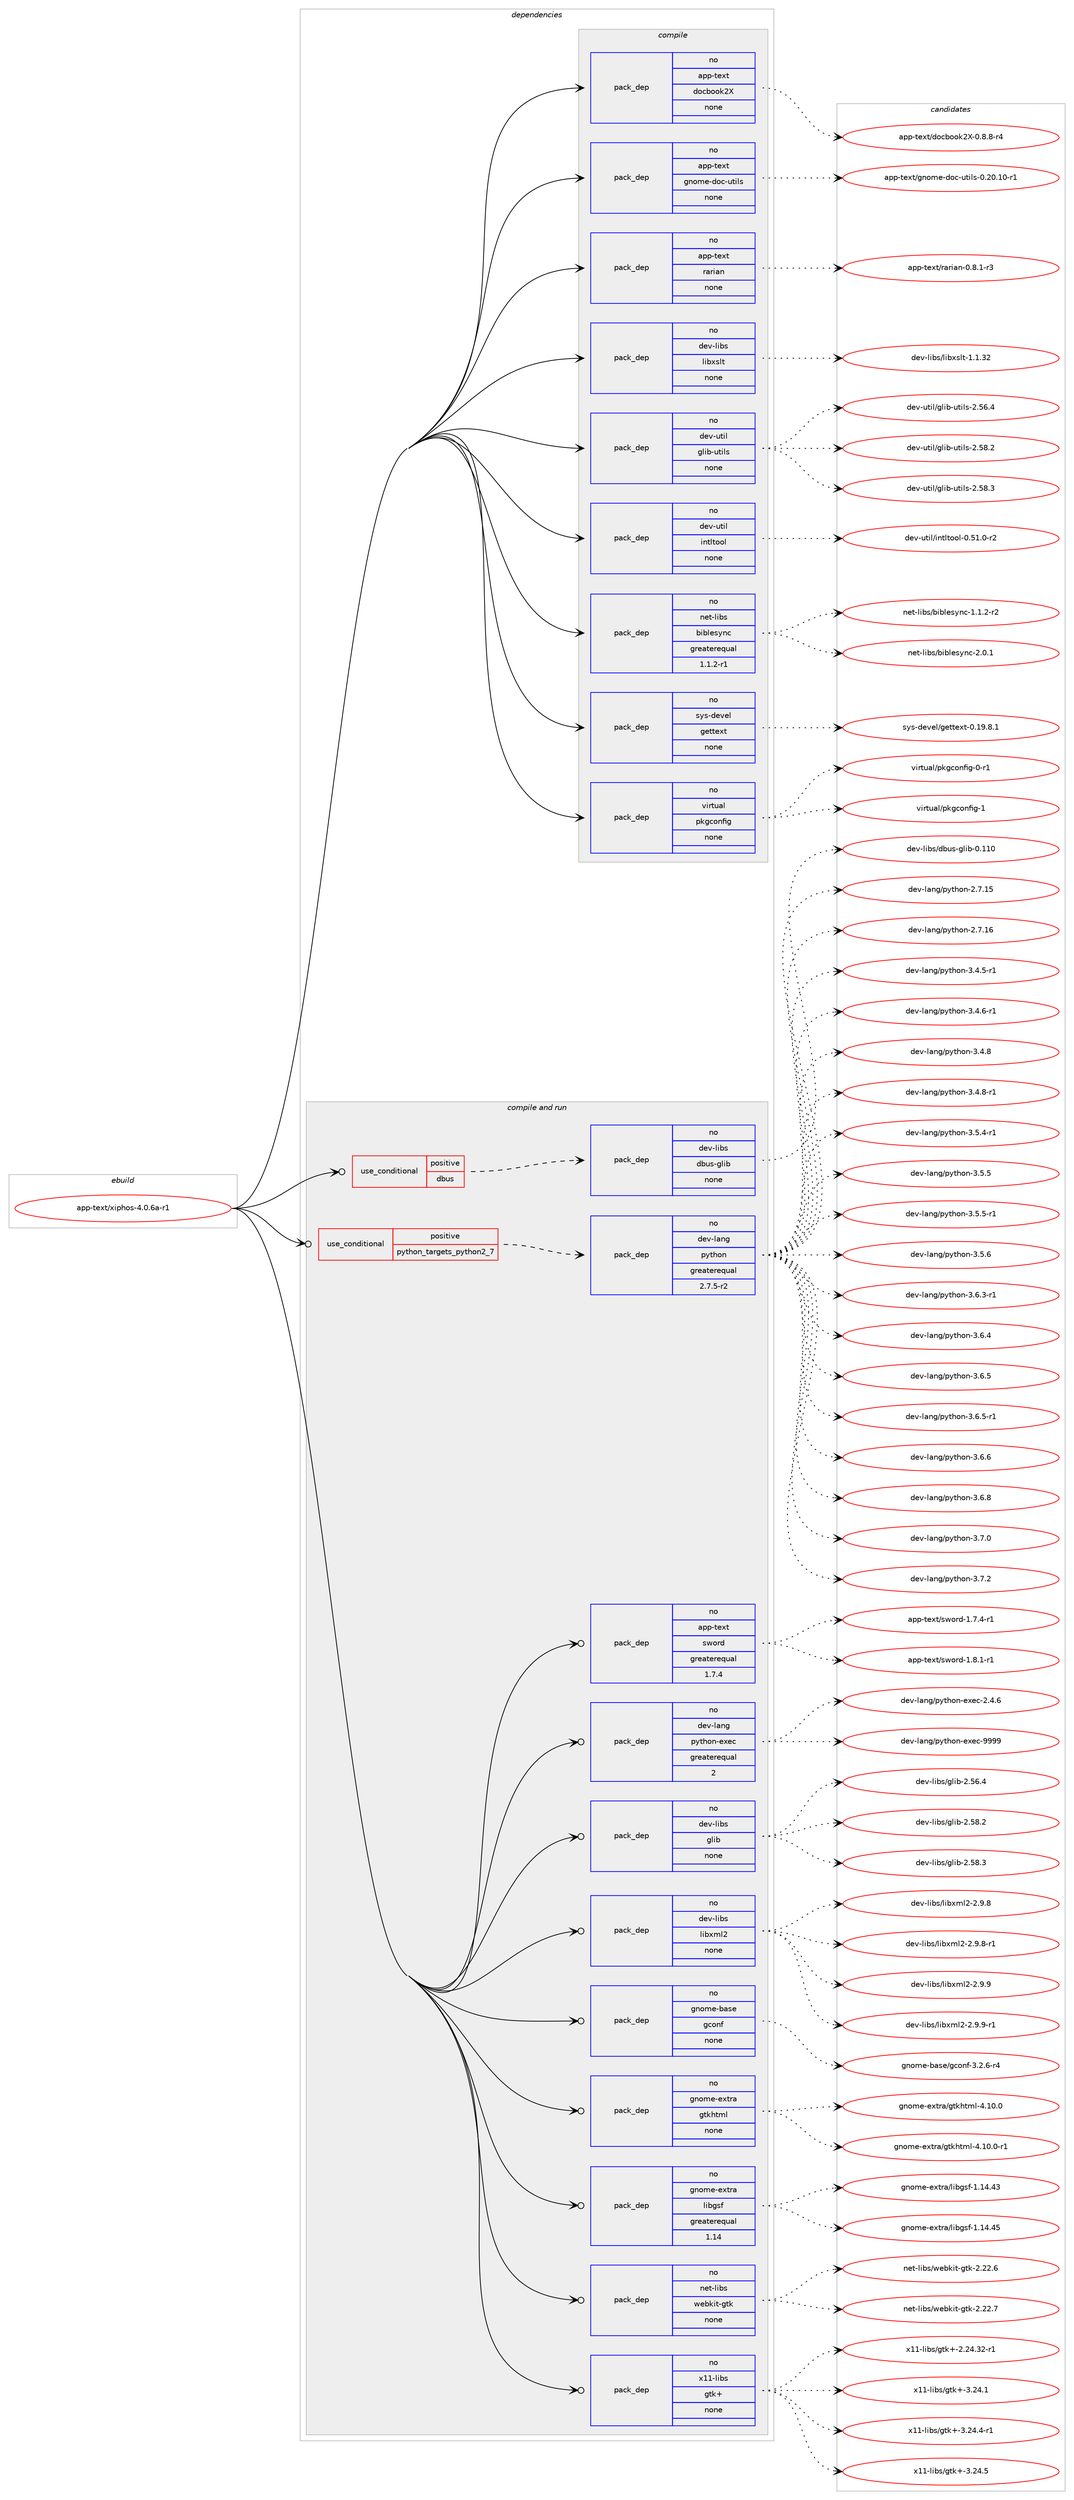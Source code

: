 digraph prolog {

# *************
# Graph options
# *************

newrank=true;
concentrate=true;
compound=true;
graph [rankdir=LR,fontname=Helvetica,fontsize=10,ranksep=1.5];#, ranksep=2.5, nodesep=0.2];
edge  [arrowhead=vee];
node  [fontname=Helvetica,fontsize=10];

# **********
# The ebuild
# **********

subgraph cluster_leftcol {
color=gray;
rank=same;
label=<<i>ebuild</i>>;
id [label="app-text/xiphos-4.0.6a-r1", color=red, width=4, href="../app-text/xiphos-4.0.6a-r1.svg"];
}

# ****************
# The dependencies
# ****************

subgraph cluster_midcol {
color=gray;
label=<<i>dependencies</i>>;
subgraph cluster_compile {
fillcolor="#eeeeee";
style=filled;
label=<<i>compile</i>>;
subgraph pack936586 {
dependency1313473 [label=<<TABLE BORDER="0" CELLBORDER="1" CELLSPACING="0" CELLPADDING="4" WIDTH="220"><TR><TD ROWSPAN="6" CELLPADDING="30">pack_dep</TD></TR><TR><TD WIDTH="110">no</TD></TR><TR><TD>app-text</TD></TR><TR><TD>docbook2X</TD></TR><TR><TD>none</TD></TR><TR><TD></TD></TR></TABLE>>, shape=none, color=blue];
}
id:e -> dependency1313473:w [weight=20,style="solid",arrowhead="vee"];
subgraph pack936587 {
dependency1313474 [label=<<TABLE BORDER="0" CELLBORDER="1" CELLSPACING="0" CELLPADDING="4" WIDTH="220"><TR><TD ROWSPAN="6" CELLPADDING="30">pack_dep</TD></TR><TR><TD WIDTH="110">no</TD></TR><TR><TD>app-text</TD></TR><TR><TD>gnome-doc-utils</TD></TR><TR><TD>none</TD></TR><TR><TD></TD></TR></TABLE>>, shape=none, color=blue];
}
id:e -> dependency1313474:w [weight=20,style="solid",arrowhead="vee"];
subgraph pack936588 {
dependency1313475 [label=<<TABLE BORDER="0" CELLBORDER="1" CELLSPACING="0" CELLPADDING="4" WIDTH="220"><TR><TD ROWSPAN="6" CELLPADDING="30">pack_dep</TD></TR><TR><TD WIDTH="110">no</TD></TR><TR><TD>app-text</TD></TR><TR><TD>rarian</TD></TR><TR><TD>none</TD></TR><TR><TD></TD></TR></TABLE>>, shape=none, color=blue];
}
id:e -> dependency1313475:w [weight=20,style="solid",arrowhead="vee"];
subgraph pack936589 {
dependency1313476 [label=<<TABLE BORDER="0" CELLBORDER="1" CELLSPACING="0" CELLPADDING="4" WIDTH="220"><TR><TD ROWSPAN="6" CELLPADDING="30">pack_dep</TD></TR><TR><TD WIDTH="110">no</TD></TR><TR><TD>dev-libs</TD></TR><TR><TD>libxslt</TD></TR><TR><TD>none</TD></TR><TR><TD></TD></TR></TABLE>>, shape=none, color=blue];
}
id:e -> dependency1313476:w [weight=20,style="solid",arrowhead="vee"];
subgraph pack936590 {
dependency1313477 [label=<<TABLE BORDER="0" CELLBORDER="1" CELLSPACING="0" CELLPADDING="4" WIDTH="220"><TR><TD ROWSPAN="6" CELLPADDING="30">pack_dep</TD></TR><TR><TD WIDTH="110">no</TD></TR><TR><TD>dev-util</TD></TR><TR><TD>glib-utils</TD></TR><TR><TD>none</TD></TR><TR><TD></TD></TR></TABLE>>, shape=none, color=blue];
}
id:e -> dependency1313477:w [weight=20,style="solid",arrowhead="vee"];
subgraph pack936591 {
dependency1313478 [label=<<TABLE BORDER="0" CELLBORDER="1" CELLSPACING="0" CELLPADDING="4" WIDTH="220"><TR><TD ROWSPAN="6" CELLPADDING="30">pack_dep</TD></TR><TR><TD WIDTH="110">no</TD></TR><TR><TD>dev-util</TD></TR><TR><TD>intltool</TD></TR><TR><TD>none</TD></TR><TR><TD></TD></TR></TABLE>>, shape=none, color=blue];
}
id:e -> dependency1313478:w [weight=20,style="solid",arrowhead="vee"];
subgraph pack936592 {
dependency1313479 [label=<<TABLE BORDER="0" CELLBORDER="1" CELLSPACING="0" CELLPADDING="4" WIDTH="220"><TR><TD ROWSPAN="6" CELLPADDING="30">pack_dep</TD></TR><TR><TD WIDTH="110">no</TD></TR><TR><TD>net-libs</TD></TR><TR><TD>biblesync</TD></TR><TR><TD>greaterequal</TD></TR><TR><TD>1.1.2-r1</TD></TR></TABLE>>, shape=none, color=blue];
}
id:e -> dependency1313479:w [weight=20,style="solid",arrowhead="vee"];
subgraph pack936593 {
dependency1313480 [label=<<TABLE BORDER="0" CELLBORDER="1" CELLSPACING="0" CELLPADDING="4" WIDTH="220"><TR><TD ROWSPAN="6" CELLPADDING="30">pack_dep</TD></TR><TR><TD WIDTH="110">no</TD></TR><TR><TD>sys-devel</TD></TR><TR><TD>gettext</TD></TR><TR><TD>none</TD></TR><TR><TD></TD></TR></TABLE>>, shape=none, color=blue];
}
id:e -> dependency1313480:w [weight=20,style="solid",arrowhead="vee"];
subgraph pack936594 {
dependency1313481 [label=<<TABLE BORDER="0" CELLBORDER="1" CELLSPACING="0" CELLPADDING="4" WIDTH="220"><TR><TD ROWSPAN="6" CELLPADDING="30">pack_dep</TD></TR><TR><TD WIDTH="110">no</TD></TR><TR><TD>virtual</TD></TR><TR><TD>pkgconfig</TD></TR><TR><TD>none</TD></TR><TR><TD></TD></TR></TABLE>>, shape=none, color=blue];
}
id:e -> dependency1313481:w [weight=20,style="solid",arrowhead="vee"];
}
subgraph cluster_compileandrun {
fillcolor="#eeeeee";
style=filled;
label=<<i>compile and run</i>>;
subgraph cond356315 {
dependency1313482 [label=<<TABLE BORDER="0" CELLBORDER="1" CELLSPACING="0" CELLPADDING="4"><TR><TD ROWSPAN="3" CELLPADDING="10">use_conditional</TD></TR><TR><TD>positive</TD></TR><TR><TD>dbus</TD></TR></TABLE>>, shape=none, color=red];
subgraph pack936595 {
dependency1313483 [label=<<TABLE BORDER="0" CELLBORDER="1" CELLSPACING="0" CELLPADDING="4" WIDTH="220"><TR><TD ROWSPAN="6" CELLPADDING="30">pack_dep</TD></TR><TR><TD WIDTH="110">no</TD></TR><TR><TD>dev-libs</TD></TR><TR><TD>dbus-glib</TD></TR><TR><TD>none</TD></TR><TR><TD></TD></TR></TABLE>>, shape=none, color=blue];
}
dependency1313482:e -> dependency1313483:w [weight=20,style="dashed",arrowhead="vee"];
}
id:e -> dependency1313482:w [weight=20,style="solid",arrowhead="odotvee"];
subgraph cond356316 {
dependency1313484 [label=<<TABLE BORDER="0" CELLBORDER="1" CELLSPACING="0" CELLPADDING="4"><TR><TD ROWSPAN="3" CELLPADDING="10">use_conditional</TD></TR><TR><TD>positive</TD></TR><TR><TD>python_targets_python2_7</TD></TR></TABLE>>, shape=none, color=red];
subgraph pack936596 {
dependency1313485 [label=<<TABLE BORDER="0" CELLBORDER="1" CELLSPACING="0" CELLPADDING="4" WIDTH="220"><TR><TD ROWSPAN="6" CELLPADDING="30">pack_dep</TD></TR><TR><TD WIDTH="110">no</TD></TR><TR><TD>dev-lang</TD></TR><TR><TD>python</TD></TR><TR><TD>greaterequal</TD></TR><TR><TD>2.7.5-r2</TD></TR></TABLE>>, shape=none, color=blue];
}
dependency1313484:e -> dependency1313485:w [weight=20,style="dashed",arrowhead="vee"];
}
id:e -> dependency1313484:w [weight=20,style="solid",arrowhead="odotvee"];
subgraph pack936597 {
dependency1313486 [label=<<TABLE BORDER="0" CELLBORDER="1" CELLSPACING="0" CELLPADDING="4" WIDTH="220"><TR><TD ROWSPAN="6" CELLPADDING="30">pack_dep</TD></TR><TR><TD WIDTH="110">no</TD></TR><TR><TD>app-text</TD></TR><TR><TD>sword</TD></TR><TR><TD>greaterequal</TD></TR><TR><TD>1.7.4</TD></TR></TABLE>>, shape=none, color=blue];
}
id:e -> dependency1313486:w [weight=20,style="solid",arrowhead="odotvee"];
subgraph pack936598 {
dependency1313487 [label=<<TABLE BORDER="0" CELLBORDER="1" CELLSPACING="0" CELLPADDING="4" WIDTH="220"><TR><TD ROWSPAN="6" CELLPADDING="30">pack_dep</TD></TR><TR><TD WIDTH="110">no</TD></TR><TR><TD>dev-lang</TD></TR><TR><TD>python-exec</TD></TR><TR><TD>greaterequal</TD></TR><TR><TD>2</TD></TR></TABLE>>, shape=none, color=blue];
}
id:e -> dependency1313487:w [weight=20,style="solid",arrowhead="odotvee"];
subgraph pack936599 {
dependency1313488 [label=<<TABLE BORDER="0" CELLBORDER="1" CELLSPACING="0" CELLPADDING="4" WIDTH="220"><TR><TD ROWSPAN="6" CELLPADDING="30">pack_dep</TD></TR><TR><TD WIDTH="110">no</TD></TR><TR><TD>dev-libs</TD></TR><TR><TD>glib</TD></TR><TR><TD>none</TD></TR><TR><TD></TD></TR></TABLE>>, shape=none, color=blue];
}
id:e -> dependency1313488:w [weight=20,style="solid",arrowhead="odotvee"];
subgraph pack936600 {
dependency1313489 [label=<<TABLE BORDER="0" CELLBORDER="1" CELLSPACING="0" CELLPADDING="4" WIDTH="220"><TR><TD ROWSPAN="6" CELLPADDING="30">pack_dep</TD></TR><TR><TD WIDTH="110">no</TD></TR><TR><TD>dev-libs</TD></TR><TR><TD>libxml2</TD></TR><TR><TD>none</TD></TR><TR><TD></TD></TR></TABLE>>, shape=none, color=blue];
}
id:e -> dependency1313489:w [weight=20,style="solid",arrowhead="odotvee"];
subgraph pack936601 {
dependency1313490 [label=<<TABLE BORDER="0" CELLBORDER="1" CELLSPACING="0" CELLPADDING="4" WIDTH="220"><TR><TD ROWSPAN="6" CELLPADDING="30">pack_dep</TD></TR><TR><TD WIDTH="110">no</TD></TR><TR><TD>gnome-base</TD></TR><TR><TD>gconf</TD></TR><TR><TD>none</TD></TR><TR><TD></TD></TR></TABLE>>, shape=none, color=blue];
}
id:e -> dependency1313490:w [weight=20,style="solid",arrowhead="odotvee"];
subgraph pack936602 {
dependency1313491 [label=<<TABLE BORDER="0" CELLBORDER="1" CELLSPACING="0" CELLPADDING="4" WIDTH="220"><TR><TD ROWSPAN="6" CELLPADDING="30">pack_dep</TD></TR><TR><TD WIDTH="110">no</TD></TR><TR><TD>gnome-extra</TD></TR><TR><TD>gtkhtml</TD></TR><TR><TD>none</TD></TR><TR><TD></TD></TR></TABLE>>, shape=none, color=blue];
}
id:e -> dependency1313491:w [weight=20,style="solid",arrowhead="odotvee"];
subgraph pack936603 {
dependency1313492 [label=<<TABLE BORDER="0" CELLBORDER="1" CELLSPACING="0" CELLPADDING="4" WIDTH="220"><TR><TD ROWSPAN="6" CELLPADDING="30">pack_dep</TD></TR><TR><TD WIDTH="110">no</TD></TR><TR><TD>gnome-extra</TD></TR><TR><TD>libgsf</TD></TR><TR><TD>greaterequal</TD></TR><TR><TD>1.14</TD></TR></TABLE>>, shape=none, color=blue];
}
id:e -> dependency1313492:w [weight=20,style="solid",arrowhead="odotvee"];
subgraph pack936604 {
dependency1313493 [label=<<TABLE BORDER="0" CELLBORDER="1" CELLSPACING="0" CELLPADDING="4" WIDTH="220"><TR><TD ROWSPAN="6" CELLPADDING="30">pack_dep</TD></TR><TR><TD WIDTH="110">no</TD></TR><TR><TD>net-libs</TD></TR><TR><TD>webkit-gtk</TD></TR><TR><TD>none</TD></TR><TR><TD></TD></TR></TABLE>>, shape=none, color=blue];
}
id:e -> dependency1313493:w [weight=20,style="solid",arrowhead="odotvee"];
subgraph pack936605 {
dependency1313494 [label=<<TABLE BORDER="0" CELLBORDER="1" CELLSPACING="0" CELLPADDING="4" WIDTH="220"><TR><TD ROWSPAN="6" CELLPADDING="30">pack_dep</TD></TR><TR><TD WIDTH="110">no</TD></TR><TR><TD>x11-libs</TD></TR><TR><TD>gtk+</TD></TR><TR><TD>none</TD></TR><TR><TD></TD></TR></TABLE>>, shape=none, color=blue];
}
id:e -> dependency1313494:w [weight=20,style="solid",arrowhead="odotvee"];
}
subgraph cluster_run {
fillcolor="#eeeeee";
style=filled;
label=<<i>run</i>>;
}
}

# **************
# The candidates
# **************

subgraph cluster_choices {
rank=same;
color=gray;
label=<<i>candidates</i>>;

subgraph choice936586 {
color=black;
nodesep=1;
choice971121124511610112011647100111999811111110750884548465646564511452 [label="app-text/docbook2X-0.8.8-r4", color=red, width=4,href="../app-text/docbook2X-0.8.8-r4.svg"];
dependency1313473:e -> choice971121124511610112011647100111999811111110750884548465646564511452:w [style=dotted,weight="100"];
}
subgraph choice936587 {
color=black;
nodesep=1;
choice97112112451161011201164710311011110910145100111994511711610510811545484650484649484511449 [label="app-text/gnome-doc-utils-0.20.10-r1", color=red, width=4,href="../app-text/gnome-doc-utils-0.20.10-r1.svg"];
dependency1313474:e -> choice97112112451161011201164710311011110910145100111994511711610510811545484650484649484511449:w [style=dotted,weight="100"];
}
subgraph choice936588 {
color=black;
nodesep=1;
choice97112112451161011201164711497114105971104548465646494511451 [label="app-text/rarian-0.8.1-r3", color=red, width=4,href="../app-text/rarian-0.8.1-r3.svg"];
dependency1313475:e -> choice97112112451161011201164711497114105971104548465646494511451:w [style=dotted,weight="100"];
}
subgraph choice936589 {
color=black;
nodesep=1;
choice1001011184510810598115471081059812011510811645494649465150 [label="dev-libs/libxslt-1.1.32", color=red, width=4,href="../dev-libs/libxslt-1.1.32.svg"];
dependency1313476:e -> choice1001011184510810598115471081059812011510811645494649465150:w [style=dotted,weight="100"];
}
subgraph choice936590 {
color=black;
nodesep=1;
choice1001011184511711610510847103108105984511711610510811545504653544652 [label="dev-util/glib-utils-2.56.4", color=red, width=4,href="../dev-util/glib-utils-2.56.4.svg"];
choice1001011184511711610510847103108105984511711610510811545504653564650 [label="dev-util/glib-utils-2.58.2", color=red, width=4,href="../dev-util/glib-utils-2.58.2.svg"];
choice1001011184511711610510847103108105984511711610510811545504653564651 [label="dev-util/glib-utils-2.58.3", color=red, width=4,href="../dev-util/glib-utils-2.58.3.svg"];
dependency1313477:e -> choice1001011184511711610510847103108105984511711610510811545504653544652:w [style=dotted,weight="100"];
dependency1313477:e -> choice1001011184511711610510847103108105984511711610510811545504653564650:w [style=dotted,weight="100"];
dependency1313477:e -> choice1001011184511711610510847103108105984511711610510811545504653564651:w [style=dotted,weight="100"];
}
subgraph choice936591 {
color=black;
nodesep=1;
choice1001011184511711610510847105110116108116111111108454846534946484511450 [label="dev-util/intltool-0.51.0-r2", color=red, width=4,href="../dev-util/intltool-0.51.0-r2.svg"];
dependency1313478:e -> choice1001011184511711610510847105110116108116111111108454846534946484511450:w [style=dotted,weight="100"];
}
subgraph choice936592 {
color=black;
nodesep=1;
choice1101011164510810598115479810598108101115121110994549464946504511450 [label="net-libs/biblesync-1.1.2-r2", color=red, width=4,href="../net-libs/biblesync-1.1.2-r2.svg"];
choice110101116451081059811547981059810810111512111099455046484649 [label="net-libs/biblesync-2.0.1", color=red, width=4,href="../net-libs/biblesync-2.0.1.svg"];
dependency1313479:e -> choice1101011164510810598115479810598108101115121110994549464946504511450:w [style=dotted,weight="100"];
dependency1313479:e -> choice110101116451081059811547981059810810111512111099455046484649:w [style=dotted,weight="100"];
}
subgraph choice936593 {
color=black;
nodesep=1;
choice1151211154510010111810110847103101116116101120116454846495746564649 [label="sys-devel/gettext-0.19.8.1", color=red, width=4,href="../sys-devel/gettext-0.19.8.1.svg"];
dependency1313480:e -> choice1151211154510010111810110847103101116116101120116454846495746564649:w [style=dotted,weight="100"];
}
subgraph choice936594 {
color=black;
nodesep=1;
choice11810511411611797108471121071039911111010210510345484511449 [label="virtual/pkgconfig-0-r1", color=red, width=4,href="../virtual/pkgconfig-0-r1.svg"];
choice1181051141161179710847112107103991111101021051034549 [label="virtual/pkgconfig-1", color=red, width=4,href="../virtual/pkgconfig-1.svg"];
dependency1313481:e -> choice11810511411611797108471121071039911111010210510345484511449:w [style=dotted,weight="100"];
dependency1313481:e -> choice1181051141161179710847112107103991111101021051034549:w [style=dotted,weight="100"];
}
subgraph choice936595 {
color=black;
nodesep=1;
choice100101118451081059811547100981171154510310810598454846494948 [label="dev-libs/dbus-glib-0.110", color=red, width=4,href="../dev-libs/dbus-glib-0.110.svg"];
dependency1313483:e -> choice100101118451081059811547100981171154510310810598454846494948:w [style=dotted,weight="100"];
}
subgraph choice936596 {
color=black;
nodesep=1;
choice10010111845108971101034711212111610411111045504655464953 [label="dev-lang/python-2.7.15", color=red, width=4,href="../dev-lang/python-2.7.15.svg"];
choice10010111845108971101034711212111610411111045504655464954 [label="dev-lang/python-2.7.16", color=red, width=4,href="../dev-lang/python-2.7.16.svg"];
choice1001011184510897110103471121211161041111104551465246534511449 [label="dev-lang/python-3.4.5-r1", color=red, width=4,href="../dev-lang/python-3.4.5-r1.svg"];
choice1001011184510897110103471121211161041111104551465246544511449 [label="dev-lang/python-3.4.6-r1", color=red, width=4,href="../dev-lang/python-3.4.6-r1.svg"];
choice100101118451089711010347112121116104111110455146524656 [label="dev-lang/python-3.4.8", color=red, width=4,href="../dev-lang/python-3.4.8.svg"];
choice1001011184510897110103471121211161041111104551465246564511449 [label="dev-lang/python-3.4.8-r1", color=red, width=4,href="../dev-lang/python-3.4.8-r1.svg"];
choice1001011184510897110103471121211161041111104551465346524511449 [label="dev-lang/python-3.5.4-r1", color=red, width=4,href="../dev-lang/python-3.5.4-r1.svg"];
choice100101118451089711010347112121116104111110455146534653 [label="dev-lang/python-3.5.5", color=red, width=4,href="../dev-lang/python-3.5.5.svg"];
choice1001011184510897110103471121211161041111104551465346534511449 [label="dev-lang/python-3.5.5-r1", color=red, width=4,href="../dev-lang/python-3.5.5-r1.svg"];
choice100101118451089711010347112121116104111110455146534654 [label="dev-lang/python-3.5.6", color=red, width=4,href="../dev-lang/python-3.5.6.svg"];
choice1001011184510897110103471121211161041111104551465446514511449 [label="dev-lang/python-3.6.3-r1", color=red, width=4,href="../dev-lang/python-3.6.3-r1.svg"];
choice100101118451089711010347112121116104111110455146544652 [label="dev-lang/python-3.6.4", color=red, width=4,href="../dev-lang/python-3.6.4.svg"];
choice100101118451089711010347112121116104111110455146544653 [label="dev-lang/python-3.6.5", color=red, width=4,href="../dev-lang/python-3.6.5.svg"];
choice1001011184510897110103471121211161041111104551465446534511449 [label="dev-lang/python-3.6.5-r1", color=red, width=4,href="../dev-lang/python-3.6.5-r1.svg"];
choice100101118451089711010347112121116104111110455146544654 [label="dev-lang/python-3.6.6", color=red, width=4,href="../dev-lang/python-3.6.6.svg"];
choice100101118451089711010347112121116104111110455146544656 [label="dev-lang/python-3.6.8", color=red, width=4,href="../dev-lang/python-3.6.8.svg"];
choice100101118451089711010347112121116104111110455146554648 [label="dev-lang/python-3.7.0", color=red, width=4,href="../dev-lang/python-3.7.0.svg"];
choice100101118451089711010347112121116104111110455146554650 [label="dev-lang/python-3.7.2", color=red, width=4,href="../dev-lang/python-3.7.2.svg"];
dependency1313485:e -> choice10010111845108971101034711212111610411111045504655464953:w [style=dotted,weight="100"];
dependency1313485:e -> choice10010111845108971101034711212111610411111045504655464954:w [style=dotted,weight="100"];
dependency1313485:e -> choice1001011184510897110103471121211161041111104551465246534511449:w [style=dotted,weight="100"];
dependency1313485:e -> choice1001011184510897110103471121211161041111104551465246544511449:w [style=dotted,weight="100"];
dependency1313485:e -> choice100101118451089711010347112121116104111110455146524656:w [style=dotted,weight="100"];
dependency1313485:e -> choice1001011184510897110103471121211161041111104551465246564511449:w [style=dotted,weight="100"];
dependency1313485:e -> choice1001011184510897110103471121211161041111104551465346524511449:w [style=dotted,weight="100"];
dependency1313485:e -> choice100101118451089711010347112121116104111110455146534653:w [style=dotted,weight="100"];
dependency1313485:e -> choice1001011184510897110103471121211161041111104551465346534511449:w [style=dotted,weight="100"];
dependency1313485:e -> choice100101118451089711010347112121116104111110455146534654:w [style=dotted,weight="100"];
dependency1313485:e -> choice1001011184510897110103471121211161041111104551465446514511449:w [style=dotted,weight="100"];
dependency1313485:e -> choice100101118451089711010347112121116104111110455146544652:w [style=dotted,weight="100"];
dependency1313485:e -> choice100101118451089711010347112121116104111110455146544653:w [style=dotted,weight="100"];
dependency1313485:e -> choice1001011184510897110103471121211161041111104551465446534511449:w [style=dotted,weight="100"];
dependency1313485:e -> choice100101118451089711010347112121116104111110455146544654:w [style=dotted,weight="100"];
dependency1313485:e -> choice100101118451089711010347112121116104111110455146544656:w [style=dotted,weight="100"];
dependency1313485:e -> choice100101118451089711010347112121116104111110455146554648:w [style=dotted,weight="100"];
dependency1313485:e -> choice100101118451089711010347112121116104111110455146554650:w [style=dotted,weight="100"];
}
subgraph choice936597 {
color=black;
nodesep=1;
choice9711211245116101120116471151191111141004549465546524511449 [label="app-text/sword-1.7.4-r1", color=red, width=4,href="../app-text/sword-1.7.4-r1.svg"];
choice9711211245116101120116471151191111141004549465646494511449 [label="app-text/sword-1.8.1-r1", color=red, width=4,href="../app-text/sword-1.8.1-r1.svg"];
dependency1313486:e -> choice9711211245116101120116471151191111141004549465546524511449:w [style=dotted,weight="100"];
dependency1313486:e -> choice9711211245116101120116471151191111141004549465646494511449:w [style=dotted,weight="100"];
}
subgraph choice936598 {
color=black;
nodesep=1;
choice1001011184510897110103471121211161041111104510112010199455046524654 [label="dev-lang/python-exec-2.4.6", color=red, width=4,href="../dev-lang/python-exec-2.4.6.svg"];
choice10010111845108971101034711212111610411111045101120101994557575757 [label="dev-lang/python-exec-9999", color=red, width=4,href="../dev-lang/python-exec-9999.svg"];
dependency1313487:e -> choice1001011184510897110103471121211161041111104510112010199455046524654:w [style=dotted,weight="100"];
dependency1313487:e -> choice10010111845108971101034711212111610411111045101120101994557575757:w [style=dotted,weight="100"];
}
subgraph choice936599 {
color=black;
nodesep=1;
choice1001011184510810598115471031081059845504653544652 [label="dev-libs/glib-2.56.4", color=red, width=4,href="../dev-libs/glib-2.56.4.svg"];
choice1001011184510810598115471031081059845504653564650 [label="dev-libs/glib-2.58.2", color=red, width=4,href="../dev-libs/glib-2.58.2.svg"];
choice1001011184510810598115471031081059845504653564651 [label="dev-libs/glib-2.58.3", color=red, width=4,href="../dev-libs/glib-2.58.3.svg"];
dependency1313488:e -> choice1001011184510810598115471031081059845504653544652:w [style=dotted,weight="100"];
dependency1313488:e -> choice1001011184510810598115471031081059845504653564650:w [style=dotted,weight="100"];
dependency1313488:e -> choice1001011184510810598115471031081059845504653564651:w [style=dotted,weight="100"];
}
subgraph choice936600 {
color=black;
nodesep=1;
choice1001011184510810598115471081059812010910850455046574656 [label="dev-libs/libxml2-2.9.8", color=red, width=4,href="../dev-libs/libxml2-2.9.8.svg"];
choice10010111845108105981154710810598120109108504550465746564511449 [label="dev-libs/libxml2-2.9.8-r1", color=red, width=4,href="../dev-libs/libxml2-2.9.8-r1.svg"];
choice1001011184510810598115471081059812010910850455046574657 [label="dev-libs/libxml2-2.9.9", color=red, width=4,href="../dev-libs/libxml2-2.9.9.svg"];
choice10010111845108105981154710810598120109108504550465746574511449 [label="dev-libs/libxml2-2.9.9-r1", color=red, width=4,href="../dev-libs/libxml2-2.9.9-r1.svg"];
dependency1313489:e -> choice1001011184510810598115471081059812010910850455046574656:w [style=dotted,weight="100"];
dependency1313489:e -> choice10010111845108105981154710810598120109108504550465746564511449:w [style=dotted,weight="100"];
dependency1313489:e -> choice1001011184510810598115471081059812010910850455046574657:w [style=dotted,weight="100"];
dependency1313489:e -> choice10010111845108105981154710810598120109108504550465746574511449:w [style=dotted,weight="100"];
}
subgraph choice936601 {
color=black;
nodesep=1;
choice10311011110910145989711510147103991111101024551465046544511452 [label="gnome-base/gconf-3.2.6-r4", color=red, width=4,href="../gnome-base/gconf-3.2.6-r4.svg"];
dependency1313490:e -> choice10311011110910145989711510147103991111101024551465046544511452:w [style=dotted,weight="100"];
}
subgraph choice936602 {
color=black;
nodesep=1;
choice10311011110910145101120116114974710311610710411610910845524649484648 [label="gnome-extra/gtkhtml-4.10.0", color=red, width=4,href="../gnome-extra/gtkhtml-4.10.0.svg"];
choice103110111109101451011201161149747103116107104116109108455246494846484511449 [label="gnome-extra/gtkhtml-4.10.0-r1", color=red, width=4,href="../gnome-extra/gtkhtml-4.10.0-r1.svg"];
dependency1313491:e -> choice10311011110910145101120116114974710311610710411610910845524649484648:w [style=dotted,weight="100"];
dependency1313491:e -> choice103110111109101451011201161149747103116107104116109108455246494846484511449:w [style=dotted,weight="100"];
}
subgraph choice936603 {
color=black;
nodesep=1;
choice103110111109101451011201161149747108105981031151024549464952465251 [label="gnome-extra/libgsf-1.14.43", color=red, width=4,href="../gnome-extra/libgsf-1.14.43.svg"];
choice103110111109101451011201161149747108105981031151024549464952465253 [label="gnome-extra/libgsf-1.14.45", color=red, width=4,href="../gnome-extra/libgsf-1.14.45.svg"];
dependency1313492:e -> choice103110111109101451011201161149747108105981031151024549464952465251:w [style=dotted,weight="100"];
dependency1313492:e -> choice103110111109101451011201161149747108105981031151024549464952465253:w [style=dotted,weight="100"];
}
subgraph choice936604 {
color=black;
nodesep=1;
choice110101116451081059811547119101981071051164510311610745504650504654 [label="net-libs/webkit-gtk-2.22.6", color=red, width=4,href="../net-libs/webkit-gtk-2.22.6.svg"];
choice110101116451081059811547119101981071051164510311610745504650504655 [label="net-libs/webkit-gtk-2.22.7", color=red, width=4,href="../net-libs/webkit-gtk-2.22.7.svg"];
dependency1313493:e -> choice110101116451081059811547119101981071051164510311610745504650504654:w [style=dotted,weight="100"];
dependency1313493:e -> choice110101116451081059811547119101981071051164510311610745504650504655:w [style=dotted,weight="100"];
}
subgraph choice936605 {
color=black;
nodesep=1;
choice12049494510810598115471031161074345504650524651504511449 [label="x11-libs/gtk+-2.24.32-r1", color=red, width=4,href="../x11-libs/gtk+-2.24.32-r1.svg"];
choice12049494510810598115471031161074345514650524649 [label="x11-libs/gtk+-3.24.1", color=red, width=4,href="../x11-libs/gtk+-3.24.1.svg"];
choice120494945108105981154710311610743455146505246524511449 [label="x11-libs/gtk+-3.24.4-r1", color=red, width=4,href="../x11-libs/gtk+-3.24.4-r1.svg"];
choice12049494510810598115471031161074345514650524653 [label="x11-libs/gtk+-3.24.5", color=red, width=4,href="../x11-libs/gtk+-3.24.5.svg"];
dependency1313494:e -> choice12049494510810598115471031161074345504650524651504511449:w [style=dotted,weight="100"];
dependency1313494:e -> choice12049494510810598115471031161074345514650524649:w [style=dotted,weight="100"];
dependency1313494:e -> choice120494945108105981154710311610743455146505246524511449:w [style=dotted,weight="100"];
dependency1313494:e -> choice12049494510810598115471031161074345514650524653:w [style=dotted,weight="100"];
}
}

}
